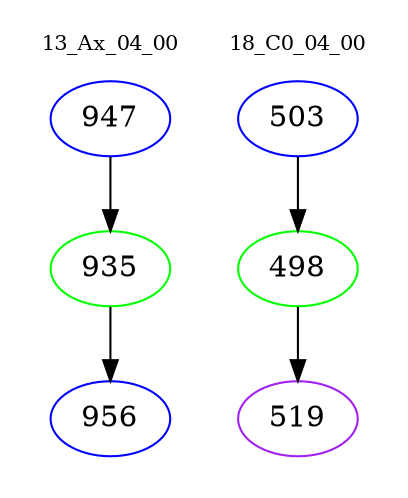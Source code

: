 digraph{
subgraph cluster_0 {
color = white
label = "13_Ax_04_00";
fontsize=10;
T0_947 [label="947", color="blue"]
T0_947 -> T0_935 [color="black"]
T0_935 [label="935", color="green"]
T0_935 -> T0_956 [color="black"]
T0_956 [label="956", color="blue"]
}
subgraph cluster_1 {
color = white
label = "18_C0_04_00";
fontsize=10;
T1_503 [label="503", color="blue"]
T1_503 -> T1_498 [color="black"]
T1_498 [label="498", color="green"]
T1_498 -> T1_519 [color="black"]
T1_519 [label="519", color="purple"]
}
}
